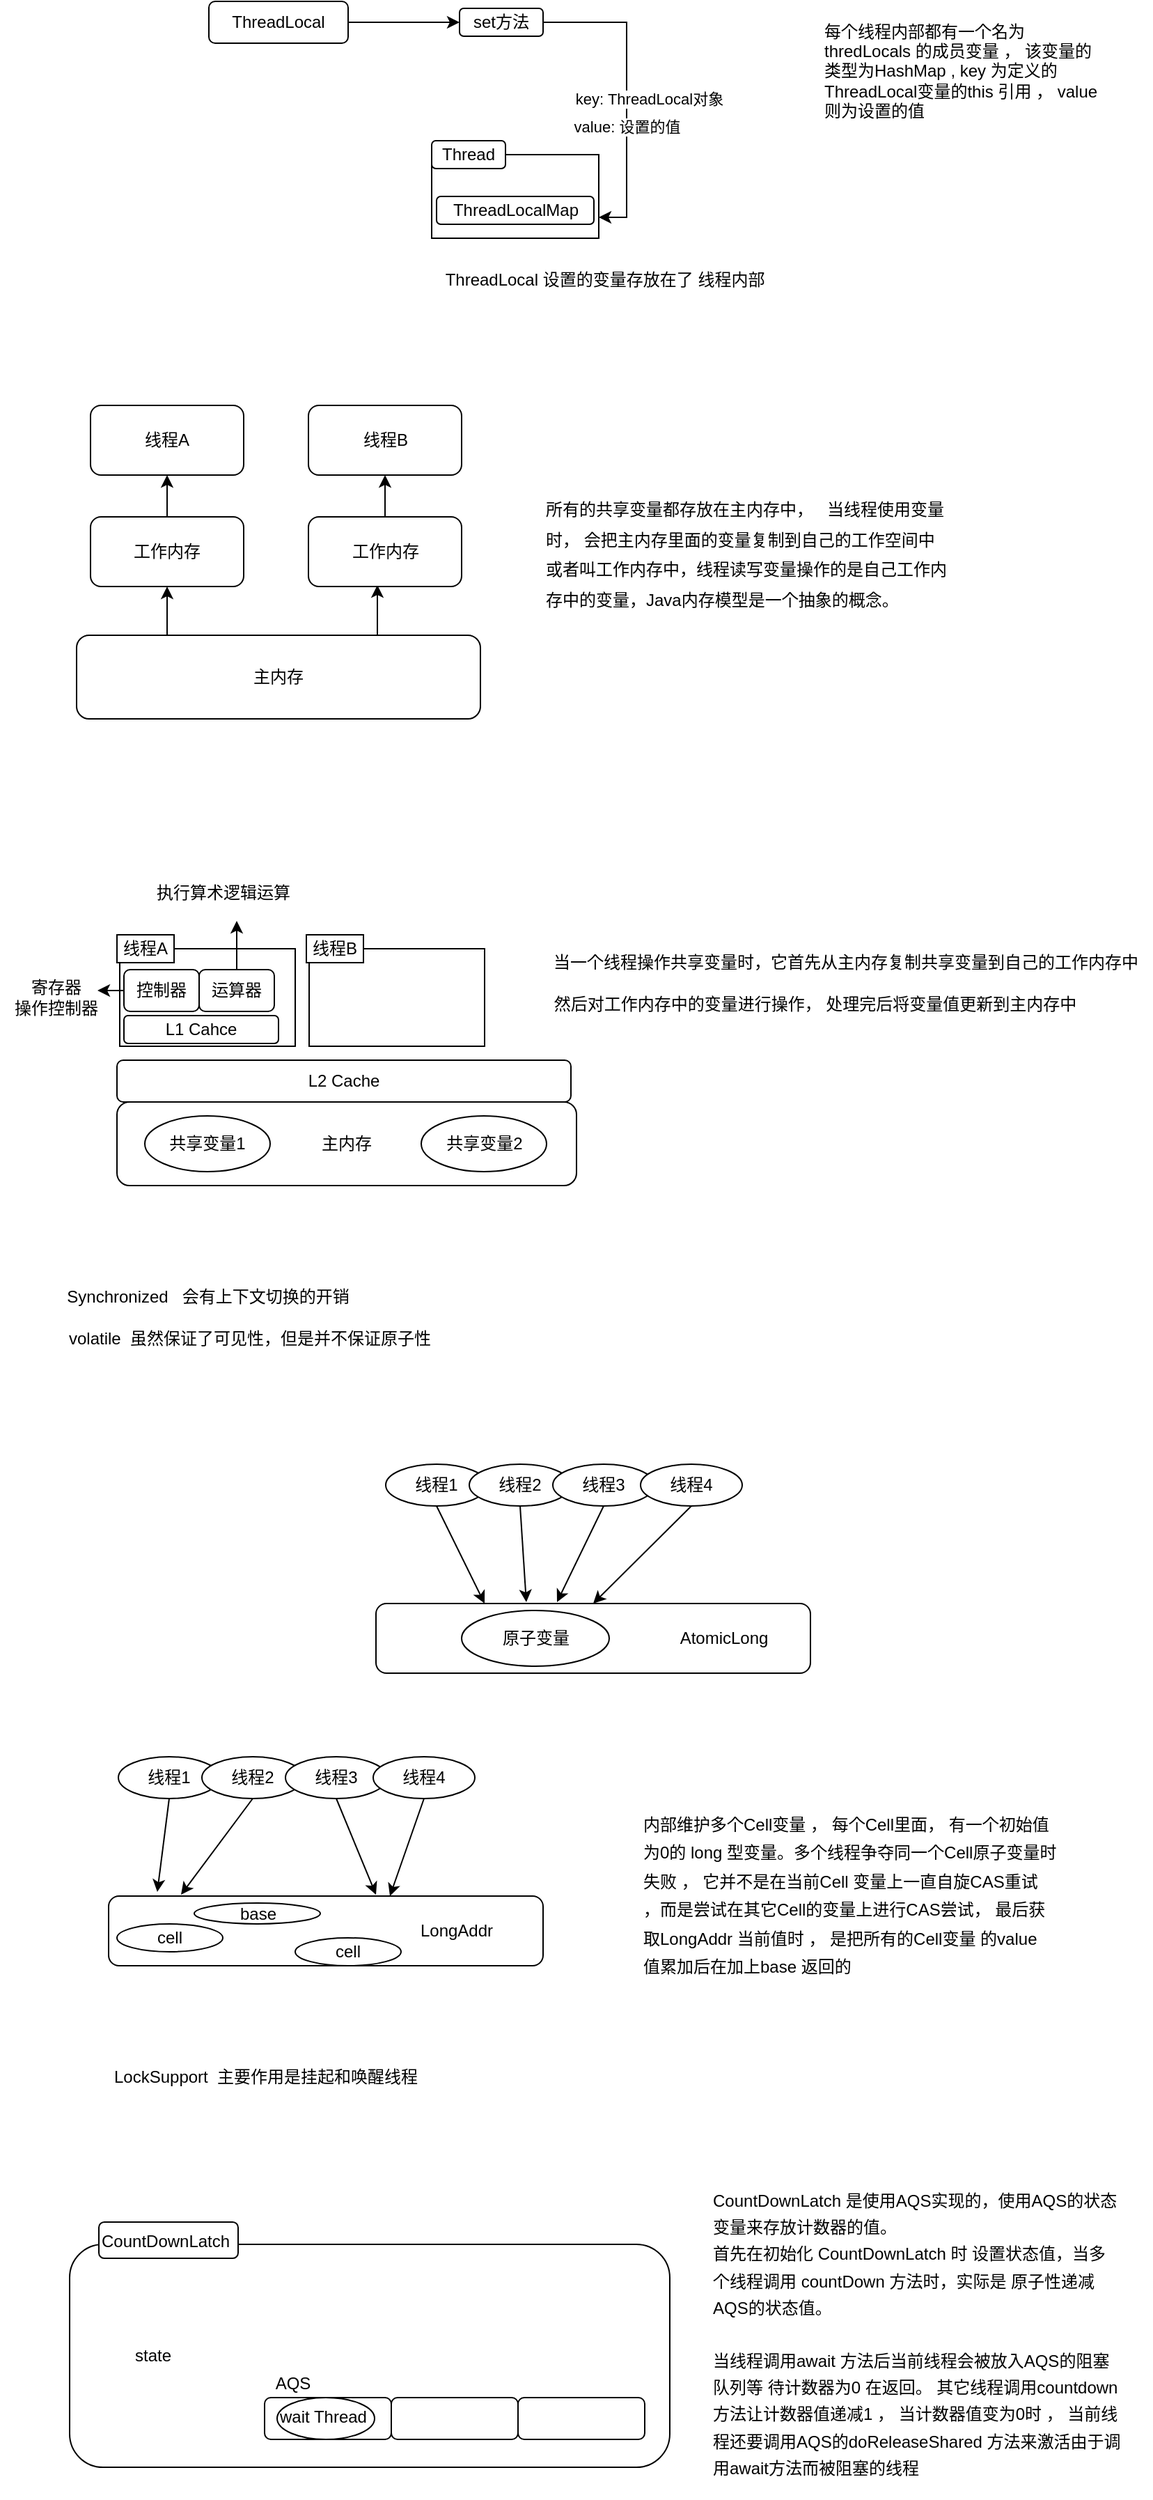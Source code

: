 <mxfile version="14.9.7" type="github">
  <diagram id="Rxotb_wk2aPIgc0Fl-tH" name="第 1 页">
    <mxGraphModel dx="868" dy="492" grid="1" gridSize="10" guides="1" tooltips="1" connect="1" arrows="1" fold="1" page="1" pageScale="1" pageWidth="827" pageHeight="1169" math="0" shadow="0">
      <root>
        <mxCell id="0" />
        <mxCell id="1" parent="0" />
        <mxCell id="UCDx3bMuPGinTcXjJKAO-4" value="" style="rounded=0;whiteSpace=wrap;html=1;" parent="1" vertex="1">
          <mxGeometry x="310" y="270" width="120" height="60" as="geometry" />
        </mxCell>
        <mxCell id="UCDx3bMuPGinTcXjJKAO-7" style="edgeStyle=orthogonalEdgeStyle;rounded=0;orthogonalLoop=1;jettySize=auto;html=1;exitX=1;exitY=0.5;exitDx=0;exitDy=0;" parent="1" source="UCDx3bMuPGinTcXjJKAO-1" edge="1">
          <mxGeometry relative="1" as="geometry">
            <mxPoint x="330" y="175" as="targetPoint" />
          </mxGeometry>
        </mxCell>
        <mxCell id="UCDx3bMuPGinTcXjJKAO-1" value="ThreadLocal" style="rounded=1;whiteSpace=wrap;html=1;" parent="1" vertex="1">
          <mxGeometry x="150" y="160" width="100" height="30" as="geometry" />
        </mxCell>
        <mxCell id="UCDx3bMuPGinTcXjJKAO-3" value="Thread" style="rounded=1;whiteSpace=wrap;html=1;" parent="1" vertex="1">
          <mxGeometry x="310" y="260" width="53" height="20" as="geometry" />
        </mxCell>
        <mxCell id="UCDx3bMuPGinTcXjJKAO-5" value="ThreadLocalMap" style="rounded=1;whiteSpace=wrap;html=1;" parent="1" vertex="1">
          <mxGeometry x="313.5" y="300" width="113" height="20" as="geometry" />
        </mxCell>
        <mxCell id="UCDx3bMuPGinTcXjJKAO-9" style="edgeStyle=orthogonalEdgeStyle;rounded=0;orthogonalLoop=1;jettySize=auto;html=1;exitX=1;exitY=0.5;exitDx=0;exitDy=0;entryX=1;entryY=0.75;entryDx=0;entryDy=0;" parent="1" source="UCDx3bMuPGinTcXjJKAO-8" target="UCDx3bMuPGinTcXjJKAO-4" edge="1">
          <mxGeometry relative="1" as="geometry" />
        </mxCell>
        <mxCell id="UCDx3bMuPGinTcXjJKAO-10" value="key: ThreadLocal对象" style="edgeLabel;html=1;align=center;verticalAlign=middle;resizable=0;points=[];" parent="UCDx3bMuPGinTcXjJKAO-9" vertex="1" connectable="0">
          <mxGeometry x="0.318" y="-2" relative="1" as="geometry">
            <mxPoint x="18" y="-30" as="offset" />
          </mxGeometry>
        </mxCell>
        <mxCell id="UCDx3bMuPGinTcXjJKAO-11" value="value: 设置的值" style="edgeLabel;html=1;align=center;verticalAlign=middle;resizable=0;points=[];" parent="UCDx3bMuPGinTcXjJKAO-9" vertex="1" connectable="0">
          <mxGeometry x="0.446" relative="1" as="geometry">
            <mxPoint y="-24" as="offset" />
          </mxGeometry>
        </mxCell>
        <mxCell id="UCDx3bMuPGinTcXjJKAO-8" value="set方法" style="rounded=1;whiteSpace=wrap;html=1;" parent="1" vertex="1">
          <mxGeometry x="330" y="165" width="60" height="20" as="geometry" />
        </mxCell>
        <mxCell id="UCDx3bMuPGinTcXjJKAO-12" value="ThreadLocal 设置的变量存放在了 线程内部" style="text;html=1;align=center;verticalAlign=middle;resizable=0;points=[];autosize=1;strokeColor=none;" parent="1" vertex="1">
          <mxGeometry x="313.5" y="350" width="240" height="20" as="geometry" />
        </mxCell>
        <mxCell id="UCDx3bMuPGinTcXjJKAO-13" value="每个线程内部都有一个名为thredLocals 的成员变量 ， 该变量的类型为HashMap , key 为定义的ThreadLocal变量的this 引用 ， value则为设置的值" style="text;html=1;strokeColor=none;fillColor=none;align=left;verticalAlign=middle;whiteSpace=wrap;rounded=0;" parent="1" vertex="1">
          <mxGeometry x="590" y="190" width="200" height="40" as="geometry" />
        </mxCell>
        <mxCell id="UCDx3bMuPGinTcXjJKAO-20" style="edgeStyle=orthogonalEdgeStyle;rounded=0;orthogonalLoop=1;jettySize=auto;html=1;exitX=0.25;exitY=0;exitDx=0;exitDy=0;entryX=0.5;entryY=1;entryDx=0;entryDy=0;" parent="1" source="UCDx3bMuPGinTcXjJKAO-15" target="UCDx3bMuPGinTcXjJKAO-16" edge="1">
          <mxGeometry relative="1" as="geometry" />
        </mxCell>
        <mxCell id="UCDx3bMuPGinTcXjJKAO-22" style="edgeStyle=orthogonalEdgeStyle;rounded=0;orthogonalLoop=1;jettySize=auto;html=1;exitX=0.75;exitY=0;exitDx=0;exitDy=0;entryX=0.45;entryY=0.98;entryDx=0;entryDy=0;entryPerimeter=0;" parent="1" source="UCDx3bMuPGinTcXjJKAO-15" target="UCDx3bMuPGinTcXjJKAO-18" edge="1">
          <mxGeometry relative="1" as="geometry" />
        </mxCell>
        <mxCell id="UCDx3bMuPGinTcXjJKAO-15" value="主内存" style="rounded=1;whiteSpace=wrap;html=1;align=center;" parent="1" vertex="1">
          <mxGeometry x="55" y="615" width="290" height="60" as="geometry" />
        </mxCell>
        <mxCell id="UCDx3bMuPGinTcXjJKAO-21" style="edgeStyle=orthogonalEdgeStyle;rounded=0;orthogonalLoop=1;jettySize=auto;html=1;exitX=0.5;exitY=0;exitDx=0;exitDy=0;entryX=0.5;entryY=1;entryDx=0;entryDy=0;" parent="1" source="UCDx3bMuPGinTcXjJKAO-16" target="UCDx3bMuPGinTcXjJKAO-17" edge="1">
          <mxGeometry relative="1" as="geometry" />
        </mxCell>
        <mxCell id="UCDx3bMuPGinTcXjJKAO-16" value="工作内存" style="rounded=1;whiteSpace=wrap;html=1;align=center;" parent="1" vertex="1">
          <mxGeometry x="65" y="530" width="110" height="50" as="geometry" />
        </mxCell>
        <mxCell id="UCDx3bMuPGinTcXjJKAO-17" value="线程A" style="rounded=1;whiteSpace=wrap;html=1;align=center;" parent="1" vertex="1">
          <mxGeometry x="65" y="450" width="110" height="50" as="geometry" />
        </mxCell>
        <mxCell id="UCDx3bMuPGinTcXjJKAO-23" style="edgeStyle=orthogonalEdgeStyle;rounded=0;orthogonalLoop=1;jettySize=auto;html=1;exitX=0.5;exitY=0;exitDx=0;exitDy=0;entryX=0.5;entryY=1;entryDx=0;entryDy=0;" parent="1" source="UCDx3bMuPGinTcXjJKAO-18" target="UCDx3bMuPGinTcXjJKAO-19" edge="1">
          <mxGeometry relative="1" as="geometry" />
        </mxCell>
        <mxCell id="UCDx3bMuPGinTcXjJKAO-18" value="工作内存" style="rounded=1;whiteSpace=wrap;html=1;align=center;" parent="1" vertex="1">
          <mxGeometry x="221.5" y="530" width="110" height="50" as="geometry" />
        </mxCell>
        <mxCell id="UCDx3bMuPGinTcXjJKAO-19" value="线程B" style="rounded=1;whiteSpace=wrap;html=1;align=center;" parent="1" vertex="1">
          <mxGeometry x="221.5" y="450" width="110" height="50" as="geometry" />
        </mxCell>
        <mxCell id="UCDx3bMuPGinTcXjJKAO-24" value="&lt;p style=&quot;line-height: 180%&quot;&gt;所有的共享变量都存放在主内存中，&amp;nbsp; &amp;nbsp;当线程使用变量时， 会把主内存里面的变量复制到自己的工作空间中或者叫工作内存中，线程读写变量操作的是自己工作内存中的变量，Java内存模型是一个抽象的概念。&lt;/p&gt;" style="text;html=1;strokeColor=none;fillColor=none;align=left;verticalAlign=top;whiteSpace=wrap;rounded=0;spacingTop=3;" parent="1" vertex="1">
          <mxGeometry x="390" y="492.5" width="290" height="125" as="geometry" />
        </mxCell>
        <mxCell id="UCDx3bMuPGinTcXjJKAO-25" value="主内存" style="rounded=1;whiteSpace=wrap;html=1;align=center;verticalAlign=middle;" parent="1" vertex="1">
          <mxGeometry x="84" y="950" width="330" height="60" as="geometry" />
        </mxCell>
        <mxCell id="UCDx3bMuPGinTcXjJKAO-26" value="共享变量1" style="ellipse;whiteSpace=wrap;html=1;align=center;verticalAlign=middle;" parent="1" vertex="1">
          <mxGeometry x="104" y="960" width="90" height="40" as="geometry" />
        </mxCell>
        <mxCell id="UCDx3bMuPGinTcXjJKAO-27" value="共享变量2" style="ellipse;whiteSpace=wrap;html=1;align=center;verticalAlign=middle;" parent="1" vertex="1">
          <mxGeometry x="302.5" y="960" width="90" height="40" as="geometry" />
        </mxCell>
        <mxCell id="UCDx3bMuPGinTcXjJKAO-28" value="L2 Cache" style="rounded=1;whiteSpace=wrap;html=1;align=center;verticalAlign=middle;" parent="1" vertex="1">
          <mxGeometry x="84" y="920" width="326" height="30" as="geometry" />
        </mxCell>
        <mxCell id="UCDx3bMuPGinTcXjJKAO-29" value="" style="rounded=0;whiteSpace=wrap;html=1;align=center;verticalAlign=middle;" parent="1" vertex="1">
          <mxGeometry x="86" y="840" width="126" height="70" as="geometry" />
        </mxCell>
        <mxCell id="UCDx3bMuPGinTcXjJKAO-30" value="线程A" style="rounded=0;whiteSpace=wrap;html=1;align=center;verticalAlign=middle;" parent="1" vertex="1">
          <mxGeometry x="84" y="830" width="41" height="20" as="geometry" />
        </mxCell>
        <mxCell id="UCDx3bMuPGinTcXjJKAO-31" value="" style="rounded=0;whiteSpace=wrap;html=1;align=center;verticalAlign=middle;" parent="1" vertex="1">
          <mxGeometry x="222" y="840" width="126" height="70" as="geometry" />
        </mxCell>
        <mxCell id="UCDx3bMuPGinTcXjJKAO-32" value="线程B" style="rounded=0;whiteSpace=wrap;html=1;align=center;verticalAlign=middle;" parent="1" vertex="1">
          <mxGeometry x="220" y="830" width="41" height="20" as="geometry" />
        </mxCell>
        <mxCell id="UCDx3bMuPGinTcXjJKAO-36" style="edgeStyle=orthogonalEdgeStyle;rounded=0;orthogonalLoop=1;jettySize=auto;html=1;exitX=0;exitY=0.5;exitDx=0;exitDy=0;" parent="1" source="UCDx3bMuPGinTcXjJKAO-33" edge="1">
          <mxGeometry relative="1" as="geometry">
            <mxPoint x="70" y="870" as="targetPoint" />
          </mxGeometry>
        </mxCell>
        <mxCell id="UCDx3bMuPGinTcXjJKAO-33" value="控制器" style="rounded=1;whiteSpace=wrap;html=1;align=center;verticalAlign=middle;" parent="1" vertex="1">
          <mxGeometry x="89" y="855" width="54" height="30" as="geometry" />
        </mxCell>
        <mxCell id="UCDx3bMuPGinTcXjJKAO-38" style="edgeStyle=orthogonalEdgeStyle;rounded=0;orthogonalLoop=1;jettySize=auto;html=1;exitX=0.5;exitY=0;exitDx=0;exitDy=0;" parent="1" source="UCDx3bMuPGinTcXjJKAO-34" edge="1">
          <mxGeometry relative="1" as="geometry">
            <mxPoint x="170" y="820" as="targetPoint" />
          </mxGeometry>
        </mxCell>
        <mxCell id="UCDx3bMuPGinTcXjJKAO-34" value="运算器" style="rounded=1;whiteSpace=wrap;html=1;align=center;verticalAlign=middle;" parent="1" vertex="1">
          <mxGeometry x="143" y="855" width="54" height="30" as="geometry" />
        </mxCell>
        <mxCell id="UCDx3bMuPGinTcXjJKAO-35" value="L1 Cahce" style="rounded=1;whiteSpace=wrap;html=1;align=center;verticalAlign=middle;" parent="1" vertex="1">
          <mxGeometry x="89" y="888" width="111" height="20" as="geometry" />
        </mxCell>
        <mxCell id="UCDx3bMuPGinTcXjJKAO-37" value="寄存器&lt;br&gt;操作控制器" style="text;html=1;align=center;verticalAlign=middle;resizable=0;points=[];autosize=1;strokeColor=none;" parent="1" vertex="1">
          <mxGeometry y="860" width="80" height="30" as="geometry" />
        </mxCell>
        <mxCell id="UCDx3bMuPGinTcXjJKAO-39" value="执行算术逻辑运算" style="text;html=1;align=center;verticalAlign=middle;resizable=0;points=[];autosize=1;strokeColor=none;" parent="1" vertex="1">
          <mxGeometry x="105" y="790" width="110" height="20" as="geometry" />
        </mxCell>
        <mxCell id="UCDx3bMuPGinTcXjJKAO-40" value="当一个线程操作共享变量时，它首先从主内存复制共享变量到自己的工作内存中" style="text;html=1;align=center;verticalAlign=middle;resizable=0;points=[];autosize=1;strokeColor=none;" parent="1" vertex="1">
          <mxGeometry x="387" y="840" width="440" height="20" as="geometry" />
        </mxCell>
        <mxCell id="UCDx3bMuPGinTcXjJKAO-41" value="然后对工作内存中的变量进行操作， 处理完后将变量值更新到主内存中" style="text;html=1;align=center;verticalAlign=middle;resizable=0;points=[];autosize=1;strokeColor=none;" parent="1" vertex="1">
          <mxGeometry x="390" y="870" width="390" height="20" as="geometry" />
        </mxCell>
        <mxCell id="_pcO5hH8w6n7fQgWkxgX-1" value="Synchronized&amp;nbsp; &amp;nbsp;会有上下文切换的开销" style="text;html=1;align=center;verticalAlign=middle;resizable=0;points=[];autosize=1;strokeColor=none;" parent="1" vertex="1">
          <mxGeometry x="39" y="1080" width="220" height="20" as="geometry" />
        </mxCell>
        <mxCell id="_pcO5hH8w6n7fQgWkxgX-2" value="volatile&amp;nbsp; 虽然保证了可见性，但是并不保证原子性" style="text;html=1;align=center;verticalAlign=middle;resizable=0;points=[];autosize=1;strokeColor=none;" parent="1" vertex="1">
          <mxGeometry x="39" y="1110" width="280" height="20" as="geometry" />
        </mxCell>
        <mxCell id="W_dLFb4CMjLGKehjsULo-1" value="" style="rounded=1;whiteSpace=wrap;html=1;" vertex="1" parent="1">
          <mxGeometry x="270" y="1310" width="312" height="50" as="geometry" />
        </mxCell>
        <mxCell id="W_dLFb4CMjLGKehjsULo-2" value="原子变量" style="ellipse;whiteSpace=wrap;html=1;" vertex="1" parent="1">
          <mxGeometry x="331.5" y="1315" width="106" height="40" as="geometry" />
        </mxCell>
        <mxCell id="W_dLFb4CMjLGKehjsULo-3" value="AtomicLong" style="text;html=1;strokeColor=none;fillColor=none;align=center;verticalAlign=middle;whiteSpace=wrap;rounded=0;" vertex="1" parent="1">
          <mxGeometry x="500" y="1325" width="40" height="20" as="geometry" />
        </mxCell>
        <mxCell id="W_dLFb4CMjLGKehjsULo-8" style="rounded=0;orthogonalLoop=1;jettySize=auto;html=1;exitX=0.5;exitY=1;exitDx=0;exitDy=0;entryX=0.25;entryY=0;entryDx=0;entryDy=0;" edge="1" parent="1" source="W_dLFb4CMjLGKehjsULo-4" target="W_dLFb4CMjLGKehjsULo-1">
          <mxGeometry relative="1" as="geometry" />
        </mxCell>
        <mxCell id="W_dLFb4CMjLGKehjsULo-4" value="线程1" style="ellipse;whiteSpace=wrap;html=1;" vertex="1" parent="1">
          <mxGeometry x="277" y="1210" width="73" height="30" as="geometry" />
        </mxCell>
        <mxCell id="W_dLFb4CMjLGKehjsULo-9" style="edgeStyle=none;rounded=0;orthogonalLoop=1;jettySize=auto;html=1;exitX=0.5;exitY=1;exitDx=0;exitDy=0;entryX=0.346;entryY=-0.02;entryDx=0;entryDy=0;entryPerimeter=0;" edge="1" parent="1" source="W_dLFb4CMjLGKehjsULo-5" target="W_dLFb4CMjLGKehjsULo-1">
          <mxGeometry relative="1" as="geometry" />
        </mxCell>
        <mxCell id="W_dLFb4CMjLGKehjsULo-5" value="线程2" style="ellipse;whiteSpace=wrap;html=1;" vertex="1" parent="1">
          <mxGeometry x="337" y="1210" width="73" height="30" as="geometry" />
        </mxCell>
        <mxCell id="W_dLFb4CMjLGKehjsULo-10" style="edgeStyle=none;rounded=0;orthogonalLoop=1;jettySize=auto;html=1;exitX=0.5;exitY=1;exitDx=0;exitDy=0;" edge="1" parent="1" source="W_dLFb4CMjLGKehjsULo-6">
          <mxGeometry relative="1" as="geometry">
            <mxPoint x="400" y="1309" as="targetPoint" />
          </mxGeometry>
        </mxCell>
        <mxCell id="W_dLFb4CMjLGKehjsULo-6" value="线程3" style="ellipse;whiteSpace=wrap;html=1;" vertex="1" parent="1">
          <mxGeometry x="397" y="1210" width="73" height="30" as="geometry" />
        </mxCell>
        <mxCell id="W_dLFb4CMjLGKehjsULo-11" style="edgeStyle=none;rounded=0;orthogonalLoop=1;jettySize=auto;html=1;exitX=0.5;exitY=1;exitDx=0;exitDy=0;entryX=0.5;entryY=0;entryDx=0;entryDy=0;" edge="1" parent="1" source="W_dLFb4CMjLGKehjsULo-7" target="W_dLFb4CMjLGKehjsULo-1">
          <mxGeometry relative="1" as="geometry" />
        </mxCell>
        <mxCell id="W_dLFb4CMjLGKehjsULo-7" value="线程4" style="ellipse;whiteSpace=wrap;html=1;" vertex="1" parent="1">
          <mxGeometry x="460" y="1210" width="73" height="30" as="geometry" />
        </mxCell>
        <mxCell id="W_dLFb4CMjLGKehjsULo-12" value="" style="rounded=1;whiteSpace=wrap;html=1;" vertex="1" parent="1">
          <mxGeometry x="78" y="1520" width="312" height="50" as="geometry" />
        </mxCell>
        <mxCell id="W_dLFb4CMjLGKehjsULo-13" value="base" style="ellipse;whiteSpace=wrap;html=1;" vertex="1" parent="1">
          <mxGeometry x="139.5" y="1525" width="90.5" height="15" as="geometry" />
        </mxCell>
        <mxCell id="W_dLFb4CMjLGKehjsULo-14" value="LongAddr" style="text;html=1;strokeColor=none;fillColor=none;align=center;verticalAlign=middle;whiteSpace=wrap;rounded=0;" vertex="1" parent="1">
          <mxGeometry x="308" y="1535" width="40" height="20" as="geometry" />
        </mxCell>
        <mxCell id="W_dLFb4CMjLGKehjsULo-15" style="rounded=0;orthogonalLoop=1;jettySize=auto;html=1;exitX=0.5;exitY=1;exitDx=0;exitDy=0;entryX=0.112;entryY=-0.06;entryDx=0;entryDy=0;entryPerimeter=0;" edge="1" parent="1" source="W_dLFb4CMjLGKehjsULo-16" target="W_dLFb4CMjLGKehjsULo-12">
          <mxGeometry relative="1" as="geometry" />
        </mxCell>
        <mxCell id="W_dLFb4CMjLGKehjsULo-16" value="线程1" style="ellipse;whiteSpace=wrap;html=1;" vertex="1" parent="1">
          <mxGeometry x="85" y="1420" width="73" height="30" as="geometry" />
        </mxCell>
        <mxCell id="W_dLFb4CMjLGKehjsULo-17" style="edgeStyle=none;rounded=0;orthogonalLoop=1;jettySize=auto;html=1;exitX=0.5;exitY=1;exitDx=0;exitDy=0;" edge="1" parent="1" source="W_dLFb4CMjLGKehjsULo-18">
          <mxGeometry relative="1" as="geometry">
            <mxPoint x="130" y="1519" as="targetPoint" />
          </mxGeometry>
        </mxCell>
        <mxCell id="W_dLFb4CMjLGKehjsULo-18" value="线程2" style="ellipse;whiteSpace=wrap;html=1;" vertex="1" parent="1">
          <mxGeometry x="145" y="1420" width="73" height="30" as="geometry" />
        </mxCell>
        <mxCell id="W_dLFb4CMjLGKehjsULo-19" style="edgeStyle=none;rounded=0;orthogonalLoop=1;jettySize=auto;html=1;exitX=0.5;exitY=1;exitDx=0;exitDy=0;" edge="1" parent="1" source="W_dLFb4CMjLGKehjsULo-20">
          <mxGeometry relative="1" as="geometry">
            <mxPoint x="270" y="1519" as="targetPoint" />
          </mxGeometry>
        </mxCell>
        <mxCell id="W_dLFb4CMjLGKehjsULo-20" value="线程3" style="ellipse;whiteSpace=wrap;html=1;" vertex="1" parent="1">
          <mxGeometry x="205" y="1420" width="73" height="30" as="geometry" />
        </mxCell>
        <mxCell id="W_dLFb4CMjLGKehjsULo-21" style="edgeStyle=none;rounded=0;orthogonalLoop=1;jettySize=auto;html=1;exitX=0.5;exitY=1;exitDx=0;exitDy=0;" edge="1" parent="1" source="W_dLFb4CMjLGKehjsULo-22">
          <mxGeometry relative="1" as="geometry">
            <mxPoint x="280" y="1520" as="targetPoint" />
          </mxGeometry>
        </mxCell>
        <mxCell id="W_dLFb4CMjLGKehjsULo-22" value="线程4" style="ellipse;whiteSpace=wrap;html=1;" vertex="1" parent="1">
          <mxGeometry x="268" y="1420" width="73" height="30" as="geometry" />
        </mxCell>
        <mxCell id="W_dLFb4CMjLGKehjsULo-23" value="cell" style="ellipse;whiteSpace=wrap;html=1;" vertex="1" parent="1">
          <mxGeometry x="84" y="1540" width="76" height="20" as="geometry" />
        </mxCell>
        <mxCell id="W_dLFb4CMjLGKehjsULo-24" value="cell" style="ellipse;whiteSpace=wrap;html=1;" vertex="1" parent="1">
          <mxGeometry x="212" y="1550" width="76" height="20" as="geometry" />
        </mxCell>
        <mxCell id="W_dLFb4CMjLGKehjsULo-26" value="&lt;p style=&quot;line-height: 170%&quot;&gt;内部维护多个Cell变量 ， 每个Cell里面， 有一个初始值为0的 long 型变量。多个线程争夺同一个Cell原子变量时失败 ， 它并不是在当前Cell 变量上一直自旋CAS重试 ，而是尝试在其它Cell的变量上进行CAS尝试， 最后获取LongAddr 当前值时 ， 是把所有的Cell变量 的value 值累加后在加上base 返回的&lt;/p&gt;" style="text;html=1;strokeColor=none;fillColor=none;align=left;verticalAlign=top;whiteSpace=wrap;rounded=0;" vertex="1" parent="1">
          <mxGeometry x="460" y="1440" width="300" height="150" as="geometry" />
        </mxCell>
        <mxCell id="W_dLFb4CMjLGKehjsULo-27" value="LockSupport&amp;nbsp; 主要作用是挂起和唤醒线程" style="text;html=1;strokeColor=none;fillColor=none;align=left;verticalAlign=middle;whiteSpace=wrap;rounded=0;" vertex="1" parent="1">
          <mxGeometry x="80" y="1640" width="660" height="20" as="geometry" />
        </mxCell>
        <mxCell id="W_dLFb4CMjLGKehjsULo-28" value="" style="rounded=1;whiteSpace=wrap;html=1;align=left;verticalAlign=top;" vertex="1" parent="1">
          <mxGeometry x="50" y="1770" width="431" height="160" as="geometry" />
        </mxCell>
        <mxCell id="W_dLFb4CMjLGKehjsULo-29" value="CountDownLatch" style="rounded=1;whiteSpace=wrap;html=1;align=left;verticalAlign=top;" vertex="1" parent="1">
          <mxGeometry x="71" y="1754" width="100" height="26" as="geometry" />
        </mxCell>
        <mxCell id="W_dLFb4CMjLGKehjsULo-30" value="" style="rounded=1;whiteSpace=wrap;html=1;align=left;verticalAlign=top;" vertex="1" parent="1">
          <mxGeometry x="190" y="1880" width="91" height="30" as="geometry" />
        </mxCell>
        <mxCell id="W_dLFb4CMjLGKehjsULo-31" value="" style="rounded=1;whiteSpace=wrap;html=1;align=left;verticalAlign=top;" vertex="1" parent="1">
          <mxGeometry x="281" y="1880" width="91" height="30" as="geometry" />
        </mxCell>
        <mxCell id="W_dLFb4CMjLGKehjsULo-32" value="" style="rounded=1;whiteSpace=wrap;html=1;align=left;verticalAlign=top;" vertex="1" parent="1">
          <mxGeometry x="372" y="1880" width="91" height="30" as="geometry" />
        </mxCell>
        <mxCell id="W_dLFb4CMjLGKehjsULo-33" value="AQS" style="text;html=1;align=center;verticalAlign=middle;resizable=0;points=[];autosize=1;strokeColor=none;" vertex="1" parent="1">
          <mxGeometry x="190" y="1860" width="40" height="20" as="geometry" />
        </mxCell>
        <mxCell id="W_dLFb4CMjLGKehjsULo-34" value="wait Thread" style="ellipse;whiteSpace=wrap;html=1;align=left;verticalAlign=top;" vertex="1" parent="1">
          <mxGeometry x="199" y="1880" width="70" height="30" as="geometry" />
        </mxCell>
        <mxCell id="W_dLFb4CMjLGKehjsULo-35" value="state" style="text;html=1;strokeColor=none;fillColor=none;align=center;verticalAlign=middle;whiteSpace=wrap;rounded=0;" vertex="1" parent="1">
          <mxGeometry x="90" y="1840" width="40" height="20" as="geometry" />
        </mxCell>
        <mxCell id="W_dLFb4CMjLGKehjsULo-36" value="&lt;p style=&quot;line-height: 160%&quot;&gt;CountDownLatch 是使用AQS实现的，使用AQS的状态变量来存放计数器的值。&lt;br&gt;首先在初始化 CountDownLatch 时 设置状态值，当多个线程调用 countDown 方法时，实际是 原子性递减AQS的状态值。&lt;br&gt;&lt;br&gt;当线程调用await 方法后当前线程会被放入AQS的阻塞队列等 待计数器为0 在返回。 其它线程调用countdown 方法让计数器值递减1 ， 当计数器值变为0时 ， 当前线程还要调用AQS的doReleaseShared 方法来激活由于调用await方法而被阻塞的线程&lt;/p&gt;" style="text;html=1;strokeColor=none;fillColor=none;align=left;verticalAlign=middle;whiteSpace=wrap;rounded=0;" vertex="1" parent="1">
          <mxGeometry x="510" y="1730" width="296" height="210" as="geometry" />
        </mxCell>
      </root>
    </mxGraphModel>
  </diagram>
</mxfile>
